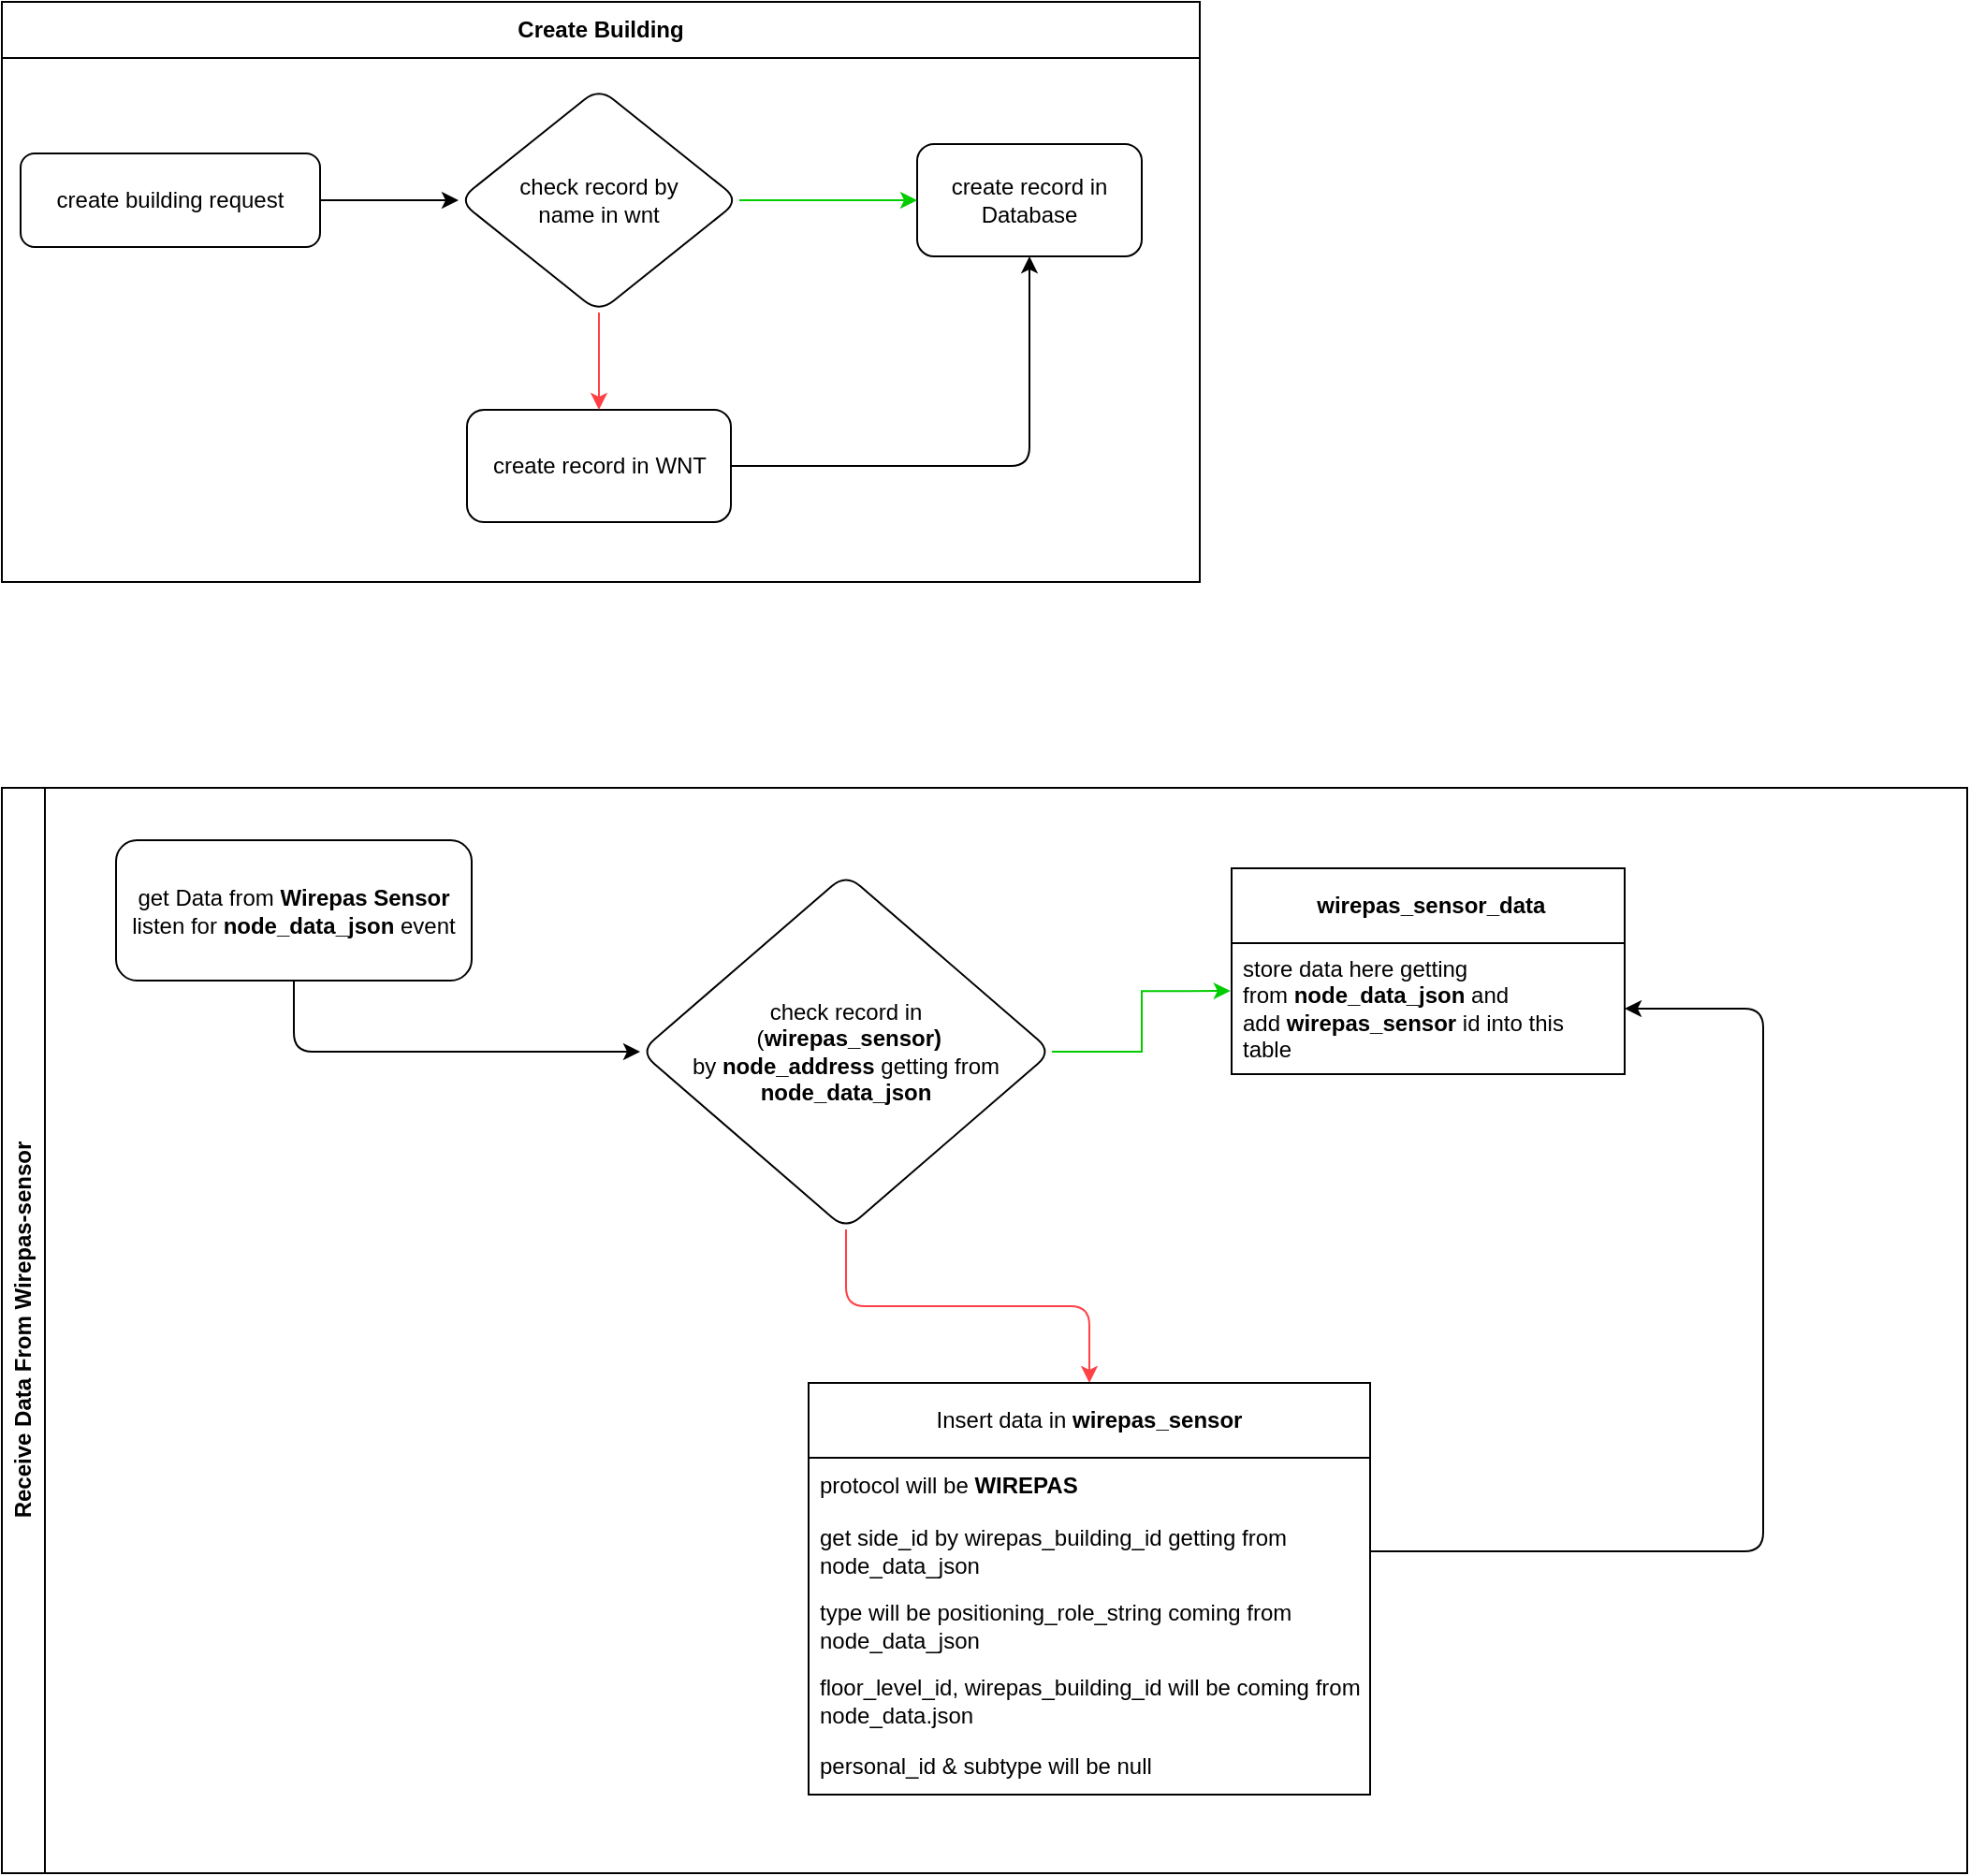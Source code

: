 <mxfile version="21.7.2" type="github">
  <diagram id="C5RBs43oDa-KdzZeNtuy" name="Page-1">
    <mxGraphModel dx="2022" dy="3059" grid="1" gridSize="10" guides="1" tooltips="1" connect="1" arrows="1" fold="1" page="1" pageScale="1" pageWidth="827" pageHeight="1169" math="0" shadow="0">
      <root>
        <mxCell id="WIyWlLk6GJQsqaUBKTNV-0" />
        <mxCell id="WIyWlLk6GJQsqaUBKTNV-1" parent="WIyWlLk6GJQsqaUBKTNV-0" />
        <mxCell id="5psWpfcNrxwhDoLEpRGU-133" value="Create Building" style="swimlane;whiteSpace=wrap;html=1;startSize=30;" parent="WIyWlLk6GJQsqaUBKTNV-1" vertex="1">
          <mxGeometry x="-820" y="-1520" width="640" height="310" as="geometry" />
        </mxCell>
        <mxCell id="5psWpfcNrxwhDoLEpRGU-121" value="check record by &lt;br&gt;name&amp;nbsp;in wnt" style="rhombus;whiteSpace=wrap;html=1;rounded=1;" parent="5psWpfcNrxwhDoLEpRGU-133" vertex="1">
          <mxGeometry x="244" y="46" width="150" height="120" as="geometry" />
        </mxCell>
        <mxCell id="5psWpfcNrxwhDoLEpRGU-118" value="create building request" style="rounded=1;whiteSpace=wrap;html=1;" parent="5psWpfcNrxwhDoLEpRGU-133" vertex="1">
          <mxGeometry x="10" y="81" width="160" height="50" as="geometry" />
        </mxCell>
        <mxCell id="5psWpfcNrxwhDoLEpRGU-117" style="edgeStyle=orthogonalEdgeStyle;rounded=0;orthogonalLoop=1;jettySize=auto;html=1;entryX=0;entryY=0.5;entryDx=0;entryDy=0;" parent="5psWpfcNrxwhDoLEpRGU-133" source="5psWpfcNrxwhDoLEpRGU-118" target="5psWpfcNrxwhDoLEpRGU-121" edge="1">
          <mxGeometry relative="1" as="geometry" />
        </mxCell>
        <mxCell id="5psWpfcNrxwhDoLEpRGU-122" value="create record in Database" style="whiteSpace=wrap;html=1;rounded=1;" parent="5psWpfcNrxwhDoLEpRGU-133" vertex="1">
          <mxGeometry x="489" y="76" width="120" height="60" as="geometry" />
        </mxCell>
        <mxCell id="5psWpfcNrxwhDoLEpRGU-119" value="" style="edgeStyle=orthogonalEdgeStyle;rounded=0;orthogonalLoop=1;jettySize=auto;html=1;strokeColor=#00CC00;" parent="5psWpfcNrxwhDoLEpRGU-133" source="5psWpfcNrxwhDoLEpRGU-121" target="5psWpfcNrxwhDoLEpRGU-122" edge="1">
          <mxGeometry relative="1" as="geometry" />
        </mxCell>
        <mxCell id="5psWpfcNrxwhDoLEpRGU-125" value="create record in WNT" style="whiteSpace=wrap;html=1;rounded=1;" parent="5psWpfcNrxwhDoLEpRGU-133" vertex="1">
          <mxGeometry x="248.5" y="218" width="141" height="60" as="geometry" />
        </mxCell>
        <mxCell id="5psWpfcNrxwhDoLEpRGU-120" value="" style="edgeStyle=orthogonalEdgeStyle;rounded=0;orthogonalLoop=1;jettySize=auto;html=1;strokeColor=#FF4046;" parent="5psWpfcNrxwhDoLEpRGU-133" source="5psWpfcNrxwhDoLEpRGU-121" target="5psWpfcNrxwhDoLEpRGU-125" edge="1">
          <mxGeometry relative="1" as="geometry" />
        </mxCell>
        <mxCell id="5psWpfcNrxwhDoLEpRGU-123" style="edgeStyle=orthogonalEdgeStyle;rounded=1;orthogonalLoop=1;jettySize=auto;html=1;entryX=0.5;entryY=1;entryDx=0;entryDy=0;strokeColor=none;" parent="5psWpfcNrxwhDoLEpRGU-133" source="5psWpfcNrxwhDoLEpRGU-125" target="5psWpfcNrxwhDoLEpRGU-122" edge="1">
          <mxGeometry relative="1" as="geometry" />
        </mxCell>
        <mxCell id="5psWpfcNrxwhDoLEpRGU-124" style="edgeStyle=orthogonalEdgeStyle;rounded=1;orthogonalLoop=1;jettySize=auto;html=1;entryX=0.5;entryY=1;entryDx=0;entryDy=0;" parent="5psWpfcNrxwhDoLEpRGU-133" source="5psWpfcNrxwhDoLEpRGU-125" target="5psWpfcNrxwhDoLEpRGU-122" edge="1">
          <mxGeometry relative="1" as="geometry" />
        </mxCell>
        <mxCell id="5psWpfcNrxwhDoLEpRGU-134" value="Receive Data From Wirepas-sensor" style="swimlane;horizontal=0;whiteSpace=wrap;html=1;" parent="WIyWlLk6GJQsqaUBKTNV-1" vertex="1">
          <mxGeometry x="-820" y="-1100" width="1050" height="580" as="geometry" />
        </mxCell>
        <mxCell id="5psWpfcNrxwhDoLEpRGU-54" value="get Data from &lt;b&gt;Wirepas Sensor&lt;/b&gt;&lt;br&gt;listen for &lt;b&gt;node_data_json&lt;/b&gt; event" style="rounded=1;whiteSpace=wrap;html=1;" parent="5psWpfcNrxwhDoLEpRGU-134" vertex="1">
          <mxGeometry x="61" y="28" width="190" height="75" as="geometry" />
        </mxCell>
        <mxCell id="5psWpfcNrxwhDoLEpRGU-55" value="check record in&lt;br&gt;&amp;nbsp;(&lt;b&gt;wirepas_sensor)&lt;br&gt;&lt;/b&gt;by &lt;b&gt;node_address&lt;/b&gt; getting from &lt;b&gt;node_data_json&lt;/b&gt;" style="rhombus;whiteSpace=wrap;html=1;rounded=1;" parent="5psWpfcNrxwhDoLEpRGU-134" vertex="1">
          <mxGeometry x="341" y="46" width="220" height="190" as="geometry" />
        </mxCell>
        <mxCell id="5psWpfcNrxwhDoLEpRGU-69" style="edgeStyle=orthogonalEdgeStyle;orthogonalLoop=1;jettySize=auto;html=1;entryX=0;entryY=0.5;entryDx=0;entryDy=0;exitX=0.5;exitY=1;exitDx=0;exitDy=0;rounded=1;" parent="5psWpfcNrxwhDoLEpRGU-134" source="5psWpfcNrxwhDoLEpRGU-54" target="5psWpfcNrxwhDoLEpRGU-55" edge="1">
          <mxGeometry relative="1" as="geometry" />
        </mxCell>
        <mxCell id="5psWpfcNrxwhDoLEpRGU-131" value="" style="edgeStyle=orthogonalEdgeStyle;rounded=1;orthogonalLoop=1;jettySize=auto;html=1;strokeColor=#FF4046;entryX=0.5;entryY=0;entryDx=0;entryDy=0;" parent="5psWpfcNrxwhDoLEpRGU-134" source="5psWpfcNrxwhDoLEpRGU-55" target="5psWpfcNrxwhDoLEpRGU-136" edge="1">
          <mxGeometry relative="1" as="geometry">
            <mxPoint x="311" y="198" as="targetPoint" />
          </mxGeometry>
        </mxCell>
        <mxCell id="5psWpfcNrxwhDoLEpRGU-68" style="edgeStyle=orthogonalEdgeStyle;rounded=0;orthogonalLoop=1;jettySize=auto;html=1;entryX=-0.003;entryY=0.365;entryDx=0;entryDy=0;strokeColor=#00CC00;entryPerimeter=0;" parent="5psWpfcNrxwhDoLEpRGU-134" source="5psWpfcNrxwhDoLEpRGU-55" target="5psWpfcNrxwhDoLEpRGU-205" edge="1">
          <mxGeometry relative="1" as="geometry">
            <mxPoint x="561" y="153" as="targetPoint" />
          </mxGeometry>
        </mxCell>
        <mxCell id="5psWpfcNrxwhDoLEpRGU-136" value="Insert data in &lt;b&gt;wirepas_sensor&lt;/b&gt;" style="swimlane;fontStyle=0;childLayout=stackLayout;horizontal=1;startSize=40;horizontalStack=0;resizeParent=1;resizeParentMax=0;resizeLast=0;collapsible=1;marginBottom=0;whiteSpace=wrap;html=1;strokeWidth=1;" parent="5psWpfcNrxwhDoLEpRGU-134" vertex="1">
          <mxGeometry x="431" y="318" width="300" height="220" as="geometry">
            <mxRectangle x="340" y="268" width="230" height="40" as="alternateBounds" />
          </mxGeometry>
        </mxCell>
        <mxCell id="5psWpfcNrxwhDoLEpRGU-137" value="protocol will be &lt;b&gt;WIREPAS&lt;/b&gt;" style="text;strokeColor=none;fillColor=none;align=left;verticalAlign=middle;spacingLeft=4;spacingRight=4;overflow=hidden;points=[[0,0.5],[1,0.5]];portConstraint=eastwest;rotatable=0;whiteSpace=wrap;html=1;" parent="5psWpfcNrxwhDoLEpRGU-136" vertex="1">
          <mxGeometry y="40" width="300" height="30" as="geometry" />
        </mxCell>
        <mxCell id="5psWpfcNrxwhDoLEpRGU-138" value="get side_id by wirepas_building_id getting from node_data_json" style="text;strokeColor=none;fillColor=none;align=left;verticalAlign=middle;spacingLeft=4;spacingRight=4;overflow=hidden;points=[[0,0.5],[1,0.5]];portConstraint=eastwest;rotatable=0;whiteSpace=wrap;html=1;" parent="5psWpfcNrxwhDoLEpRGU-136" vertex="1">
          <mxGeometry y="70" width="300" height="40" as="geometry" />
        </mxCell>
        <mxCell id="5psWpfcNrxwhDoLEpRGU-139" value="type will be positioning_role_string coming from node_data_json" style="text;strokeColor=none;fillColor=none;align=left;verticalAlign=middle;spacingLeft=4;spacingRight=4;overflow=hidden;points=[[0,0.5],[1,0.5]];portConstraint=eastwest;rotatable=0;whiteSpace=wrap;html=1;" parent="5psWpfcNrxwhDoLEpRGU-136" vertex="1">
          <mxGeometry y="110" width="300" height="40" as="geometry" />
        </mxCell>
        <mxCell id="5psWpfcNrxwhDoLEpRGU-142" value="floor_level_id, wirepas_building_id will be coming from node_data.json" style="text;strokeColor=none;fillColor=none;align=left;verticalAlign=middle;spacingLeft=4;spacingRight=4;overflow=hidden;points=[[0,0.5],[1,0.5]];portConstraint=eastwest;rotatable=0;whiteSpace=wrap;html=1;" parent="5psWpfcNrxwhDoLEpRGU-136" vertex="1">
          <mxGeometry y="150" width="300" height="40" as="geometry" />
        </mxCell>
        <mxCell id="5psWpfcNrxwhDoLEpRGU-143" value="personal_id &amp;amp; subtype will be null" style="text;strokeColor=none;fillColor=none;align=left;verticalAlign=middle;spacingLeft=4;spacingRight=4;overflow=hidden;points=[[0,0.5],[1,0.5]];portConstraint=eastwest;rotatable=0;whiteSpace=wrap;html=1;" parent="5psWpfcNrxwhDoLEpRGU-136" vertex="1">
          <mxGeometry y="190" width="300" height="30" as="geometry" />
        </mxCell>
        <mxCell id="5psWpfcNrxwhDoLEpRGU-202" style="edgeStyle=orthogonalEdgeStyle;rounded=1;orthogonalLoop=1;jettySize=auto;html=1;entryX=1;entryY=0.5;entryDx=0;entryDy=0;" parent="5psWpfcNrxwhDoLEpRGU-134" source="5psWpfcNrxwhDoLEpRGU-138" target="5psWpfcNrxwhDoLEpRGU-205" edge="1">
          <mxGeometry relative="1" as="geometry">
            <mxPoint x="771" y="153" as="targetPoint" />
            <Array as="points">
              <mxPoint x="941" y="408" />
              <mxPoint x="941" y="118" />
            </Array>
          </mxGeometry>
        </mxCell>
        <mxCell id="5psWpfcNrxwhDoLEpRGU-204" value="&amp;nbsp;&lt;b style=&quot;border-color: var(--border-color);&quot;&gt;wirepas_sensor_data&lt;/b&gt;" style="swimlane;fontStyle=0;childLayout=stackLayout;horizontal=1;startSize=40;horizontalStack=0;resizeParent=1;resizeParentMax=0;resizeLast=0;collapsible=1;marginBottom=0;whiteSpace=wrap;html=1;" parent="5psWpfcNrxwhDoLEpRGU-134" vertex="1">
          <mxGeometry x="657" y="43" width="210" height="110" as="geometry" />
        </mxCell>
        <mxCell id="5psWpfcNrxwhDoLEpRGU-205" value="store data here getting from&amp;nbsp;&lt;b style=&quot;border-color: var(--border-color); text-align: center;&quot;&gt;node_data_json&lt;/b&gt;&lt;span style=&quot;text-align: center;&quot;&gt;&amp;nbsp;and add&amp;nbsp;&lt;/span&gt;&lt;b style=&quot;border-color: var(--border-color); text-align: center;&quot;&gt;wirepas_sensor&lt;/b&gt;&lt;span style=&quot;text-align: center;&quot;&gt;&amp;nbsp;id into this table&amp;nbsp;&lt;/span&gt;" style="text;strokeColor=none;fillColor=none;align=left;verticalAlign=middle;spacingLeft=4;spacingRight=4;overflow=hidden;points=[[0,0.5],[1,0.5]];portConstraint=eastwest;rotatable=0;whiteSpace=wrap;html=1;" parent="5psWpfcNrxwhDoLEpRGU-204" vertex="1">
          <mxGeometry y="40" width="210" height="70" as="geometry" />
        </mxCell>
      </root>
    </mxGraphModel>
  </diagram>
</mxfile>